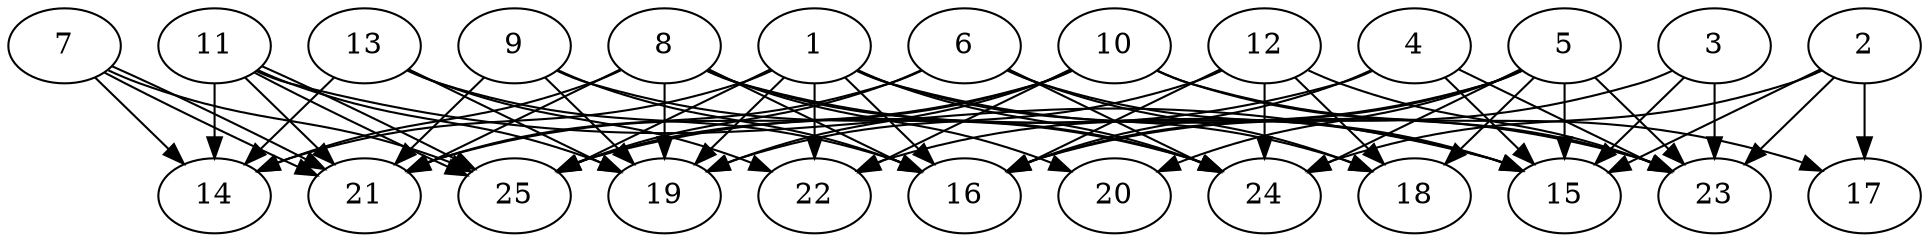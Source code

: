 // DAG automatically generated by daggen at Thu Oct  3 14:00:39 2019
// ./daggen --dot -n 25 --ccr 0.3 --fat 0.9 --regular 0.7 --density 0.6 --mindata 5242880 --maxdata 52428800 
digraph G {
  1 [size="95064747", alpha="0.04", expect_size="28519424"] 
  1 -> 14 [size ="28519424"]
  1 -> 16 [size ="28519424"]
  1 -> 18 [size ="28519424"]
  1 -> 19 [size ="28519424"]
  1 -> 22 [size ="28519424"]
  1 -> 23 [size ="28519424"]
  1 -> 24 [size ="28519424"]
  1 -> 25 [size ="28519424"]
  2 [size="142080000", alpha="0.07", expect_size="42624000"] 
  2 -> 15 [size ="42624000"]
  2 -> 17 [size ="42624000"]
  2 -> 23 [size ="42624000"]
  2 -> 24 [size ="42624000"]
  3 [size="144667307", alpha="0.06", expect_size="43400192"] 
  3 -> 15 [size ="43400192"]
  3 -> 16 [size ="43400192"]
  3 -> 23 [size ="43400192"]
  4 [size="155904000", alpha="0.01", expect_size="46771200"] 
  4 -> 15 [size ="46771200"]
  4 -> 16 [size ="46771200"]
  4 -> 23 [size ="46771200"]
  4 -> 25 [size ="46771200"]
  5 [size="107796480", alpha="0.16", expect_size="32338944"] 
  5 -> 15 [size ="32338944"]
  5 -> 16 [size ="32338944"]
  5 -> 18 [size ="32338944"]
  5 -> 20 [size ="32338944"]
  5 -> 22 [size ="32338944"]
  5 -> 23 [size ="32338944"]
  5 -> 24 [size ="32338944"]
  6 [size="17493333", alpha="0.03", expect_size="5248000"] 
  6 -> 15 [size ="5248000"]
  6 -> 18 [size ="5248000"]
  6 -> 21 [size ="5248000"]
  6 -> 24 [size ="5248000"]
  6 -> 25 [size ="5248000"]
  7 [size="66355200", alpha="0.04", expect_size="19906560"] 
  7 -> 14 [size ="19906560"]
  7 -> 21 [size ="19906560"]
  7 -> 21 [size ="19906560"]
  7 -> 25 [size ="19906560"]
  8 [size="86336853", alpha="0.02", expect_size="25901056"] 
  8 -> 14 [size ="25901056"]
  8 -> 15 [size ="25901056"]
  8 -> 16 [size ="25901056"]
  8 -> 19 [size ="25901056"]
  8 -> 20 [size ="25901056"]
  8 -> 21 [size ="25901056"]
  8 -> 24 [size ="25901056"]
  9 [size="154603520", alpha="0.06", expect_size="46381056"] 
  9 -> 16 [size ="46381056"]
  9 -> 19 [size ="46381056"]
  9 -> 21 [size ="46381056"]
  9 -> 24 [size ="46381056"]
  10 [size="115066880", alpha="0.08", expect_size="34520064"] 
  10 -> 17 [size ="34520064"]
  10 -> 19 [size ="34520064"]
  10 -> 21 [size ="34520064"]
  10 -> 22 [size ="34520064"]
  10 -> 23 [size ="34520064"]
  10 -> 25 [size ="34520064"]
  11 [size="131457707", alpha="0.09", expect_size="39437312"] 
  11 -> 14 [size ="39437312"]
  11 -> 15 [size ="39437312"]
  11 -> 19 [size ="39437312"]
  11 -> 21 [size ="39437312"]
  11 -> 25 [size ="39437312"]
  11 -> 25 [size ="39437312"]
  12 [size="162730667", alpha="0.17", expect_size="48819200"] 
  12 -> 16 [size ="48819200"]
  12 -> 18 [size ="48819200"]
  12 -> 19 [size ="48819200"]
  12 -> 23 [size ="48819200"]
  12 -> 24 [size ="48819200"]
  13 [size="57176747", alpha="0.08", expect_size="17153024"] 
  13 -> 14 [size ="17153024"]
  13 -> 16 [size ="17153024"]
  13 -> 19 [size ="17153024"]
  13 -> 22 [size ="17153024"]
  14 [size="106246827", alpha="0.15", expect_size="31874048"] 
  15 [size="114964480", alpha="0.02", expect_size="34489344"] 
  16 [size="82609493", alpha="0.10", expect_size="24782848"] 
  17 [size="103570773", alpha="0.00", expect_size="31071232"] 
  18 [size="135502507", alpha="0.18", expect_size="40650752"] 
  19 [size="150654293", alpha="0.07", expect_size="45196288"] 
  20 [size="38072320", alpha="0.12", expect_size="11421696"] 
  21 [size="97215147", alpha="0.06", expect_size="29164544"] 
  22 [size="164922027", alpha="0.17", expect_size="49476608"] 
  23 [size="141793280", alpha="0.03", expect_size="42537984"] 
  24 [size="46598827", alpha="0.08", expect_size="13979648"] 
  25 [size="166041600", alpha="0.03", expect_size="49812480"] 
}
